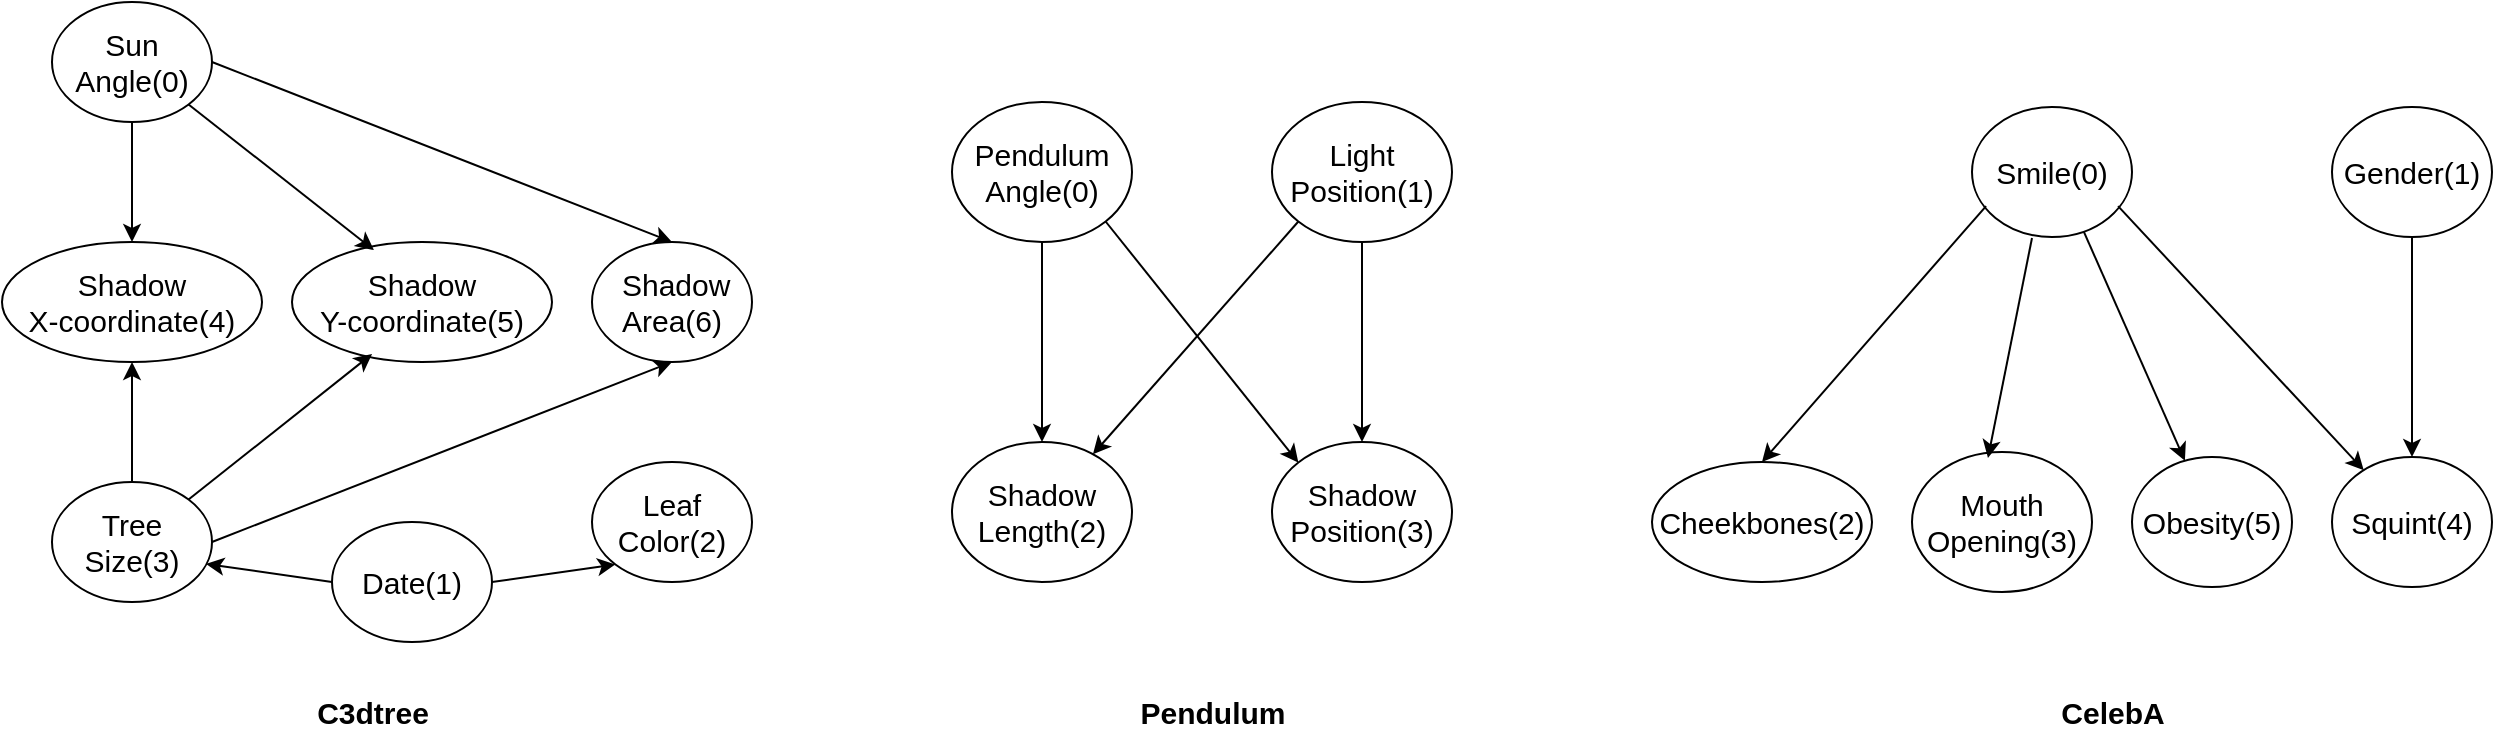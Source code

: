 <mxfile version="22.1.18" type="github">
  <diagram name="第 1 页" id="nXLrCAXywMhfkzrj3yQS">
    <mxGraphModel dx="2261" dy="738" grid="1" gridSize="10" guides="1" tooltips="1" connect="1" arrows="1" fold="1" page="1" pageScale="1" pageWidth="827" pageHeight="1169" math="0" shadow="0">
      <root>
        <mxCell id="0" />
        <mxCell id="1" parent="0" />
        <mxCell id="7ogSb8fjKF1HWpliJjE_-9" value="Date(1)" style="ellipse;whiteSpace=wrap;html=1;fontSize=15;" parent="1" vertex="1">
          <mxGeometry x="140" y="460" width="80" height="60" as="geometry" />
        </mxCell>
        <mxCell id="7ogSb8fjKF1HWpliJjE_-11" value="Sun Angle(0)" style="ellipse;whiteSpace=wrap;html=1;fontSize=15;" parent="1" vertex="1">
          <mxGeometry y="200" width="80" height="60" as="geometry" />
        </mxCell>
        <mxCell id="7ogSb8fjKF1HWpliJjE_-12" value="Leaf Color(2)" style="ellipse;whiteSpace=wrap;html=1;fontSize=15;" parent="1" vertex="1">
          <mxGeometry x="270" y="430" width="80" height="60" as="geometry" />
        </mxCell>
        <mxCell id="7ogSb8fjKF1HWpliJjE_-14" value="&lt;div&gt;Shadow&lt;/div&gt;X-coordinate(4)" style="ellipse;whiteSpace=wrap;html=1;fontSize=15;" parent="1" vertex="1">
          <mxGeometry x="-25" y="320" width="130" height="60" as="geometry" />
        </mxCell>
        <mxCell id="7ogSb8fjKF1HWpliJjE_-15" value="&amp;nbsp;Shadow Area(6)" style="ellipse;whiteSpace=wrap;html=1;fontSize=15;" parent="1" vertex="1">
          <mxGeometry x="270" y="320" width="80" height="60" as="geometry" />
        </mxCell>
        <mxCell id="7ogSb8fjKF1HWpliJjE_-16" value="&lt;div&gt;Tree&lt;/div&gt;Size(3)" style="ellipse;whiteSpace=wrap;html=1;fontSize=15;" parent="1" vertex="1">
          <mxGeometry y="440" width="80" height="60" as="geometry" />
        </mxCell>
        <mxCell id="hneB86rel0OWrAmVbkHW-1" value="&lt;div&gt;Shadow&lt;/div&gt;Y-coordinate(5)" style="ellipse;whiteSpace=wrap;html=1;fontSize=15;" vertex="1" parent="1">
          <mxGeometry x="120" y="320" width="130" height="60" as="geometry" />
        </mxCell>
        <mxCell id="hneB86rel0OWrAmVbkHW-2" value="" style="endArrow=classic;html=1;rounded=0;exitX=0.5;exitY=1;exitDx=0;exitDy=0;entryX=0.5;entryY=0;entryDx=0;entryDy=0;" edge="1" parent="1" source="7ogSb8fjKF1HWpliJjE_-11" target="7ogSb8fjKF1HWpliJjE_-14">
          <mxGeometry width="50" height="50" relative="1" as="geometry">
            <mxPoint x="390" y="410" as="sourcePoint" />
            <mxPoint x="440" y="360" as="targetPoint" />
          </mxGeometry>
        </mxCell>
        <mxCell id="hneB86rel0OWrAmVbkHW-3" value="" style="endArrow=classic;html=1;rounded=0;exitX=1;exitY=1;exitDx=0;exitDy=0;entryX=0.315;entryY=0.067;entryDx=0;entryDy=0;entryPerimeter=0;" edge="1" parent="1" source="7ogSb8fjKF1HWpliJjE_-11" target="hneB86rel0OWrAmVbkHW-1">
          <mxGeometry width="50" height="50" relative="1" as="geometry">
            <mxPoint x="390" y="410" as="sourcePoint" />
            <mxPoint x="440" y="360" as="targetPoint" />
          </mxGeometry>
        </mxCell>
        <mxCell id="hneB86rel0OWrAmVbkHW-4" value="" style="endArrow=classic;html=1;rounded=0;exitX=1;exitY=0.5;exitDx=0;exitDy=0;entryX=0.5;entryY=0;entryDx=0;entryDy=0;" edge="1" parent="1" source="7ogSb8fjKF1HWpliJjE_-11" target="7ogSb8fjKF1HWpliJjE_-15">
          <mxGeometry width="50" height="50" relative="1" as="geometry">
            <mxPoint x="390" y="410" as="sourcePoint" />
            <mxPoint x="440" y="360" as="targetPoint" />
          </mxGeometry>
        </mxCell>
        <mxCell id="hneB86rel0OWrAmVbkHW-5" value="" style="endArrow=classic;html=1;rounded=0;exitX=0.5;exitY=0;exitDx=0;exitDy=0;entryX=0.5;entryY=1;entryDx=0;entryDy=0;" edge="1" parent="1" source="7ogSb8fjKF1HWpliJjE_-16" target="7ogSb8fjKF1HWpliJjE_-14">
          <mxGeometry width="50" height="50" relative="1" as="geometry">
            <mxPoint x="390" y="410" as="sourcePoint" />
            <mxPoint x="440" y="360" as="targetPoint" />
          </mxGeometry>
        </mxCell>
        <mxCell id="hneB86rel0OWrAmVbkHW-6" value="" style="endArrow=classic;html=1;rounded=0;exitX=1;exitY=0;exitDx=0;exitDy=0;entryX=0.308;entryY=0.933;entryDx=0;entryDy=0;entryPerimeter=0;" edge="1" parent="1" source="7ogSb8fjKF1HWpliJjE_-16" target="hneB86rel0OWrAmVbkHW-1">
          <mxGeometry width="50" height="50" relative="1" as="geometry">
            <mxPoint x="390" y="410" as="sourcePoint" />
            <mxPoint x="440" y="360" as="targetPoint" />
          </mxGeometry>
        </mxCell>
        <mxCell id="hneB86rel0OWrAmVbkHW-7" value="" style="endArrow=classic;html=1;rounded=0;exitX=1;exitY=0.5;exitDx=0;exitDy=0;entryX=0.5;entryY=1;entryDx=0;entryDy=0;" edge="1" parent="1" source="7ogSb8fjKF1HWpliJjE_-16" target="7ogSb8fjKF1HWpliJjE_-15">
          <mxGeometry width="50" height="50" relative="1" as="geometry">
            <mxPoint x="390" y="410" as="sourcePoint" />
            <mxPoint x="440" y="360" as="targetPoint" />
          </mxGeometry>
        </mxCell>
        <mxCell id="hneB86rel0OWrAmVbkHW-10" value="" style="endArrow=classic;html=1;rounded=0;exitX=0;exitY=0.5;exitDx=0;exitDy=0;entryX=0.963;entryY=0.683;entryDx=0;entryDy=0;entryPerimeter=0;" edge="1" parent="1" source="7ogSb8fjKF1HWpliJjE_-9" target="7ogSb8fjKF1HWpliJjE_-16">
          <mxGeometry width="50" height="50" relative="1" as="geometry">
            <mxPoint x="390" y="410" as="sourcePoint" />
            <mxPoint x="440" y="360" as="targetPoint" />
          </mxGeometry>
        </mxCell>
        <mxCell id="hneB86rel0OWrAmVbkHW-11" value="" style="endArrow=classic;html=1;rounded=0;exitX=1;exitY=0.5;exitDx=0;exitDy=0;entryX=0;entryY=1;entryDx=0;entryDy=0;" edge="1" parent="1" source="7ogSb8fjKF1HWpliJjE_-9" target="7ogSb8fjKF1HWpliJjE_-12">
          <mxGeometry width="50" height="50" relative="1" as="geometry">
            <mxPoint x="390" y="410" as="sourcePoint" />
            <mxPoint x="440" y="360" as="targetPoint" />
          </mxGeometry>
        </mxCell>
        <mxCell id="hneB86rel0OWrAmVbkHW-12" value="Pendulum Angle(0)" style="ellipse;whiteSpace=wrap;html=1;fontSize=15;" vertex="1" parent="1">
          <mxGeometry x="450" y="250" width="90" height="70" as="geometry" />
        </mxCell>
        <mxCell id="hneB86rel0OWrAmVbkHW-14" value="Shadow Position(3)" style="ellipse;whiteSpace=wrap;html=1;fontSize=15;" vertex="1" parent="1">
          <mxGeometry x="610" y="420" width="90" height="70" as="geometry" />
        </mxCell>
        <mxCell id="hneB86rel0OWrAmVbkHW-15" value="&lt;div&gt;Light &lt;span style=&quot;background-color: initial;&quot;&gt;Position(1)&lt;/span&gt;&lt;/div&gt;" style="ellipse;whiteSpace=wrap;html=1;fontSize=15;" vertex="1" parent="1">
          <mxGeometry x="610" y="250" width="90" height="70" as="geometry" />
        </mxCell>
        <mxCell id="hneB86rel0OWrAmVbkHW-16" value="Shadow Length(2)" style="ellipse;whiteSpace=wrap;html=1;fontSize=15;" vertex="1" parent="1">
          <mxGeometry x="450" y="420" width="90" height="70" as="geometry" />
        </mxCell>
        <mxCell id="hneB86rel0OWrAmVbkHW-17" value="" style="endArrow=classic;html=1;rounded=0;exitX=0.5;exitY=1;exitDx=0;exitDy=0;entryX=0.5;entryY=0;entryDx=0;entryDy=0;" edge="1" parent="1" source="hneB86rel0OWrAmVbkHW-12" target="hneB86rel0OWrAmVbkHW-16">
          <mxGeometry width="50" height="50" relative="1" as="geometry">
            <mxPoint x="390" y="410" as="sourcePoint" />
            <mxPoint x="440" y="360" as="targetPoint" />
          </mxGeometry>
        </mxCell>
        <mxCell id="hneB86rel0OWrAmVbkHW-18" value="" style="endArrow=classic;html=1;rounded=0;exitX=1;exitY=1;exitDx=0;exitDy=0;entryX=0;entryY=0;entryDx=0;entryDy=0;" edge="1" parent="1" source="hneB86rel0OWrAmVbkHW-12" target="hneB86rel0OWrAmVbkHW-14">
          <mxGeometry width="50" height="50" relative="1" as="geometry">
            <mxPoint x="390" y="410" as="sourcePoint" />
            <mxPoint x="440" y="360" as="targetPoint" />
          </mxGeometry>
        </mxCell>
        <mxCell id="hneB86rel0OWrAmVbkHW-19" value="" style="endArrow=classic;html=1;rounded=0;exitX=0;exitY=1;exitDx=0;exitDy=0;" edge="1" parent="1" source="hneB86rel0OWrAmVbkHW-15" target="hneB86rel0OWrAmVbkHW-16">
          <mxGeometry width="50" height="50" relative="1" as="geometry">
            <mxPoint x="390" y="410" as="sourcePoint" />
            <mxPoint x="440" y="360" as="targetPoint" />
          </mxGeometry>
        </mxCell>
        <mxCell id="hneB86rel0OWrAmVbkHW-20" value="" style="endArrow=classic;html=1;rounded=0;exitX=0.5;exitY=1;exitDx=0;exitDy=0;entryX=0.5;entryY=0;entryDx=0;entryDy=0;" edge="1" parent="1" source="hneB86rel0OWrAmVbkHW-15" target="hneB86rel0OWrAmVbkHW-14">
          <mxGeometry width="50" height="50" relative="1" as="geometry">
            <mxPoint x="390" y="410" as="sourcePoint" />
            <mxPoint x="440" y="360" as="targetPoint" />
          </mxGeometry>
        </mxCell>
        <mxCell id="hneB86rel0OWrAmVbkHW-21" value="Smile(0)" style="ellipse;whiteSpace=wrap;html=1;fontSize=15;" vertex="1" parent="1">
          <mxGeometry x="960" y="252.5" width="80" height="65" as="geometry" />
        </mxCell>
        <mxCell id="hneB86rel0OWrAmVbkHW-22" value="Obesity(5)" style="ellipse;whiteSpace=wrap;html=1;fontSize=15;" vertex="1" parent="1">
          <mxGeometry x="1040" y="427.5" width="80" height="65" as="geometry" />
        </mxCell>
        <mxCell id="hneB86rel0OWrAmVbkHW-23" value="Gender(1)" style="ellipse;whiteSpace=wrap;html=1;fontSize=15;" vertex="1" parent="1">
          <mxGeometry x="1140" y="252.5" width="80" height="65" as="geometry" />
        </mxCell>
        <mxCell id="hneB86rel0OWrAmVbkHW-24" value="Squint(4)" style="ellipse;whiteSpace=wrap;html=1;fontSize=15;" vertex="1" parent="1">
          <mxGeometry x="1140" y="427.5" width="80" height="65" as="geometry" />
        </mxCell>
        <mxCell id="hneB86rel0OWrAmVbkHW-25" value="Cheekbones(2)" style="ellipse;whiteSpace=wrap;html=1;fontSize=15;" vertex="1" parent="1">
          <mxGeometry x="800" y="430" width="110" height="60" as="geometry" />
        </mxCell>
        <mxCell id="hneB86rel0OWrAmVbkHW-26" value="Mouth Opening(3)" style="ellipse;whiteSpace=wrap;html=1;fontSize=15;" vertex="1" parent="1">
          <mxGeometry x="930" y="425" width="90" height="70" as="geometry" />
        </mxCell>
        <mxCell id="hneB86rel0OWrAmVbkHW-27" value="" style="endArrow=classic;html=1;rounded=0;exitX=0.088;exitY=0.762;exitDx=0;exitDy=0;entryX=0.5;entryY=0;entryDx=0;entryDy=0;exitPerimeter=0;" edge="1" parent="1" source="hneB86rel0OWrAmVbkHW-21" target="hneB86rel0OWrAmVbkHW-25">
          <mxGeometry width="50" height="50" relative="1" as="geometry">
            <mxPoint x="520" y="410" as="sourcePoint" />
            <mxPoint x="570" y="360" as="targetPoint" />
          </mxGeometry>
        </mxCell>
        <mxCell id="hneB86rel0OWrAmVbkHW-28" value="" style="endArrow=classic;html=1;rounded=0;entryX=0.422;entryY=0.043;entryDx=0;entryDy=0;entryPerimeter=0;exitX=0.375;exitY=1.008;exitDx=0;exitDy=0;exitPerimeter=0;" edge="1" parent="1" source="hneB86rel0OWrAmVbkHW-21" target="hneB86rel0OWrAmVbkHW-26">
          <mxGeometry width="50" height="50" relative="1" as="geometry">
            <mxPoint x="990" y="320" as="sourcePoint" />
            <mxPoint x="970" y="420" as="targetPoint" />
          </mxGeometry>
        </mxCell>
        <mxCell id="hneB86rel0OWrAmVbkHW-30" value="" style="endArrow=classic;html=1;rounded=0;exitX=0.7;exitY=0.962;exitDx=0;exitDy=0;exitPerimeter=0;" edge="1" parent="1" source="hneB86rel0OWrAmVbkHW-21" target="hneB86rel0OWrAmVbkHW-22">
          <mxGeometry width="50" height="50" relative="1" as="geometry">
            <mxPoint x="1010" y="320" as="sourcePoint" />
            <mxPoint x="570" y="360" as="targetPoint" />
          </mxGeometry>
        </mxCell>
        <mxCell id="hneB86rel0OWrAmVbkHW-31" value="" style="endArrow=classic;html=1;rounded=0;exitX=0.913;exitY=0.762;exitDx=0;exitDy=0;exitPerimeter=0;" edge="1" parent="1" source="hneB86rel0OWrAmVbkHW-21" target="hneB86rel0OWrAmVbkHW-24">
          <mxGeometry width="50" height="50" relative="1" as="geometry">
            <mxPoint x="1150" y="580" as="sourcePoint" />
            <mxPoint x="1200" y="530" as="targetPoint" />
          </mxGeometry>
        </mxCell>
        <mxCell id="hneB86rel0OWrAmVbkHW-32" value="" style="endArrow=classic;html=1;rounded=0;exitX=0.5;exitY=1;exitDx=0;exitDy=0;entryX=0.5;entryY=0;entryDx=0;entryDy=0;" edge="1" parent="1" source="hneB86rel0OWrAmVbkHW-23" target="hneB86rel0OWrAmVbkHW-24">
          <mxGeometry width="50" height="50" relative="1" as="geometry">
            <mxPoint x="1200" y="580" as="sourcePoint" />
            <mxPoint x="1250" y="530" as="targetPoint" />
          </mxGeometry>
        </mxCell>
        <mxCell id="hneB86rel0OWrAmVbkHW-33" value="C3dtree" style="text;html=1;align=center;verticalAlign=middle;resizable=0;points=[];autosize=1;strokeColor=none;fillColor=none;fontSize=15;fontStyle=1" vertex="1" parent="1">
          <mxGeometry x="120" y="540" width="80" height="30" as="geometry" />
        </mxCell>
        <mxCell id="hneB86rel0OWrAmVbkHW-34" value="Pendulum" style="text;html=1;align=center;verticalAlign=middle;resizable=0;points=[];autosize=1;strokeColor=none;fillColor=none;fontSize=15;fontStyle=1" vertex="1" parent="1">
          <mxGeometry x="530" y="540" width="100" height="30" as="geometry" />
        </mxCell>
        <mxCell id="hneB86rel0OWrAmVbkHW-35" value="CelebA" style="text;html=1;align=center;verticalAlign=middle;resizable=0;points=[];autosize=1;strokeColor=none;fillColor=none;fontSize=15;fontStyle=1" vertex="1" parent="1">
          <mxGeometry x="990" y="540" width="80" height="30" as="geometry" />
        </mxCell>
      </root>
    </mxGraphModel>
  </diagram>
</mxfile>

